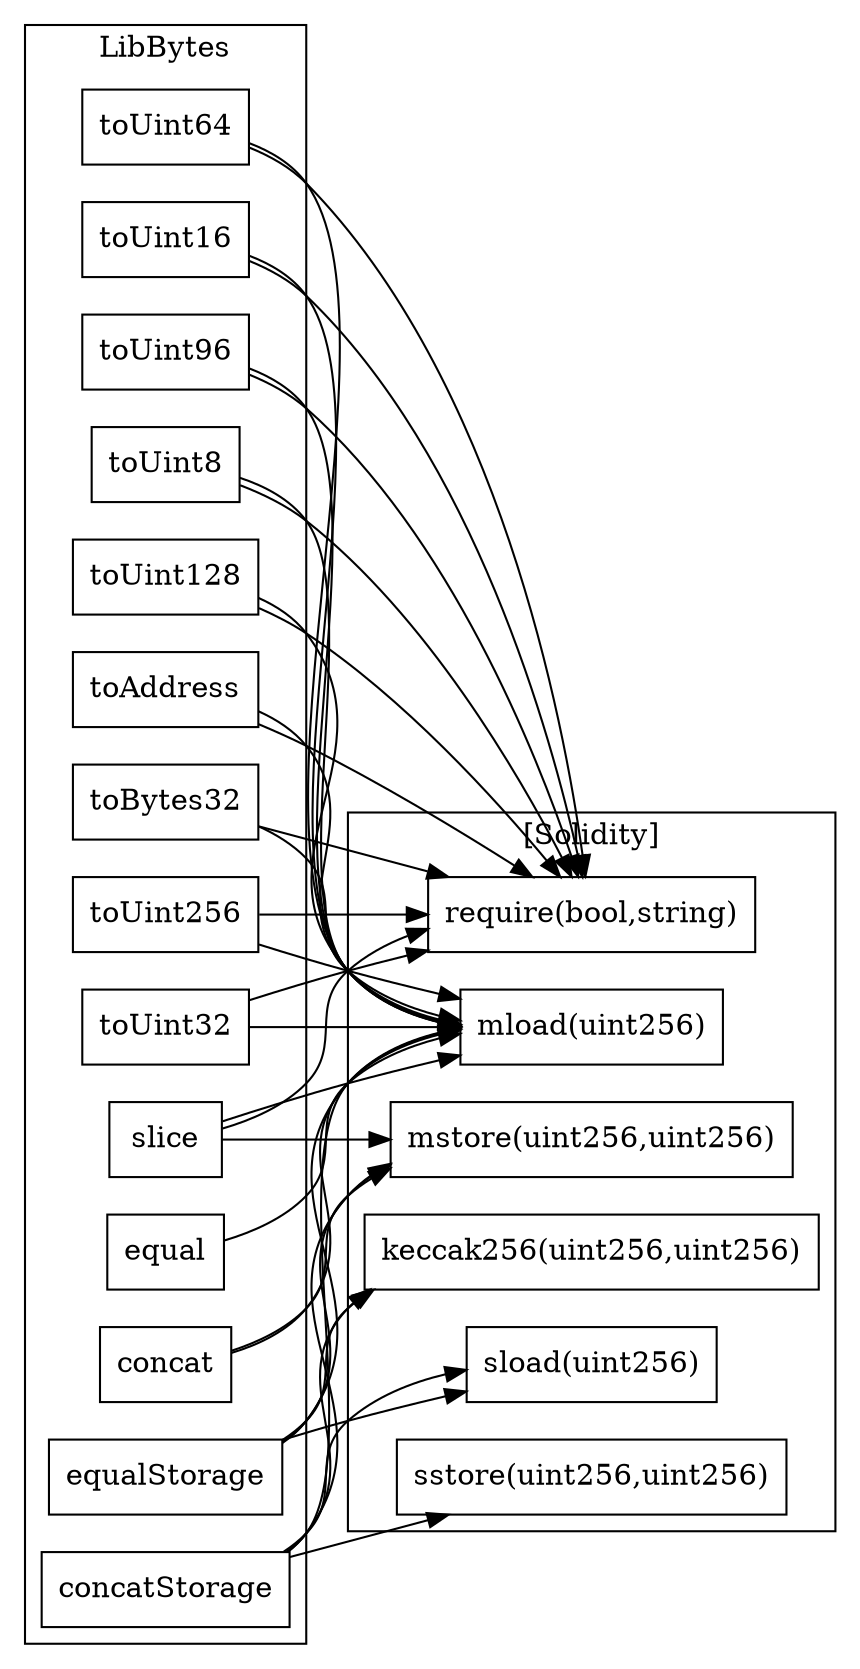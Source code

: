 strict digraph {
rankdir="LR"
node [shape=box]
subgraph cluster_332_LibBytes {
label = "LibBytes"
"332_toUint128" [label="toUint128"]
"332_toAddress" [label="toAddress"]
"332_toBytes32" [label="toBytes32"]
"332_toUint256" [label="toUint256"]
"332_toUint32" [label="toUint32"]
"332_concat" [label="concat"]
"332_toUint64" [label="toUint64"]
"332_toUint16" [label="toUint16"]
"332_equal" [label="equal"]
"332_concatStorage" [label="concatStorage"]
"332_toUint96" [label="toUint96"]
"332_equalStorage" [label="equalStorage"]
"332_slice" [label="slice"]
"332_toUint8" [label="toUint8"]
}subgraph cluster_solidity {
label = "[Solidity]"
"keccak256(uint256,uint256)" 
"require(bool,string)" 
"mload(uint256)" 
"mstore(uint256,uint256)" 
"sstore(uint256,uint256)" 
"sload(uint256)" 
"332_toAddress" -> "mload(uint256)"
"332_equalStorage" -> "mload(uint256)"
"332_toUint128" -> "require(bool,string)"
"332_concat" -> "mstore(uint256,uint256)"
"332_concat" -> "mload(uint256)"
"332_toUint96" -> "mload(uint256)"
"332_toUint16" -> "mload(uint256)"
"332_concatStorage" -> "keccak256(uint256,uint256)"
"332_equalStorage" -> "sload(uint256)"
"332_equalStorage" -> "keccak256(uint256,uint256)"
"332_slice" -> "mload(uint256)"
"332_toUint64" -> "require(bool,string)"
"332_toUint128" -> "mload(uint256)"
"332_slice" -> "require(bool,string)"
"332_equal" -> "mload(uint256)"
"332_toUint8" -> "mload(uint256)"
"332_toUint256" -> "mload(uint256)"
"332_toUint16" -> "require(bool,string)"
"332_concatStorage" -> "sstore(uint256,uint256)"
"332_toUint96" -> "require(bool,string)"
"332_concatStorage" -> "mload(uint256)"
"332_slice" -> "mstore(uint256,uint256)"
"332_toBytes32" -> "require(bool,string)"
"332_toUint64" -> "mload(uint256)"
"332_concatStorage" -> "sload(uint256)"
"332_toUint256" -> "require(bool,string)"
"332_toAddress" -> "require(bool,string)"
"332_concatStorage" -> "mstore(uint256,uint256)"
"332_toUint32" -> "mload(uint256)"
"332_toUint32" -> "require(bool,string)"
"332_toUint8" -> "require(bool,string)"
"332_equalStorage" -> "mstore(uint256,uint256)"
"332_toBytes32" -> "mload(uint256)"
}
}